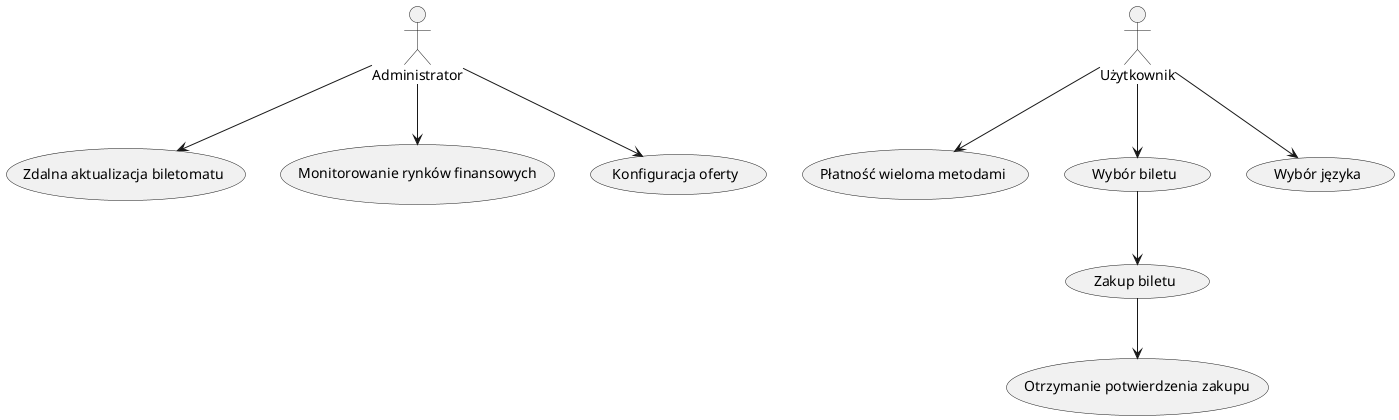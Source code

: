 @startuml

actor Administrator
actor Użytkownik

Administrator-->(Zdalna aktualizacja biletomatu)

Użytkownik-->(Płatność wieloma metodami)


Administrator --> (Monitorowanie rynków finansowych)
Administrator --> (Konfiguracja oferty)

Użytkownik --> (Wybór biletu)
(Wybór biletu) --> (Zakup biletu)
Użytkownik --> (Wybór języka)
(Zakup biletu) --> (Otrzymanie potwierdzenia zakupu)

@enduml